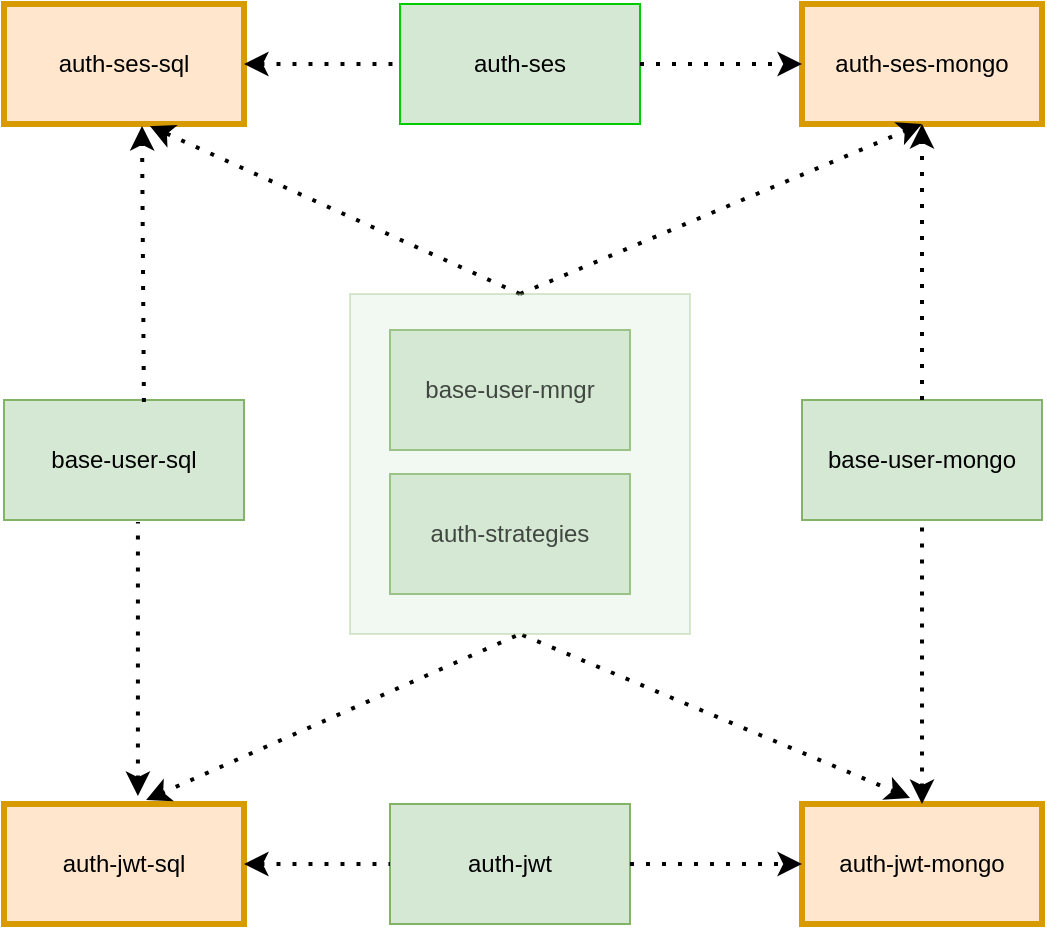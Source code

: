 <mxfile version="22.1.15" type="device">
  <diagram name="Page-1" id="tj1E88fPvqhDf3asfnH4">
    <mxGraphModel dx="1386" dy="616" grid="1" gridSize="10" guides="1" tooltips="1" connect="1" arrows="1" fold="1" page="1" pageScale="1" pageWidth="850" pageHeight="1100" math="0" shadow="0">
      <root>
        <mxCell id="0" />
        <mxCell id="1" parent="0" />
        <mxCell id="j1qALyH33biP6yh1hkK5-1" value="auth-ses-sql" style="rounded=0;whiteSpace=wrap;html=1;strokeWidth=3;fillColor=#ffe6cc;strokeColor=#d79b00;" vertex="1" parent="1">
          <mxGeometry x="44" y="80" width="120" height="60" as="geometry" />
        </mxCell>
        <mxCell id="j1qALyH33biP6yh1hkK5-2" value="auth-ses-mongo" style="rounded=0;whiteSpace=wrap;html=1;strokeWidth=3;fillColor=#ffe6cc;strokeColor=#d79b00;" vertex="1" parent="1">
          <mxGeometry x="443" y="80" width="120" height="60" as="geometry" />
        </mxCell>
        <mxCell id="j1qALyH33biP6yh1hkK5-3" value="auth-jwt-sql" style="rounded=0;whiteSpace=wrap;html=1;fillColor=#ffe6cc;strokeColor=#d79b00;strokeWidth=3;" vertex="1" parent="1">
          <mxGeometry x="44" y="480" width="120" height="60" as="geometry" />
        </mxCell>
        <mxCell id="j1qALyH33biP6yh1hkK5-4" value="auth-jwt-mongo" style="rounded=0;whiteSpace=wrap;html=1;strokeWidth=3;fillColor=#ffe6cc;strokeColor=#d79b00;" vertex="1" parent="1">
          <mxGeometry x="443" y="480" width="120" height="60" as="geometry" />
        </mxCell>
        <mxCell id="j1qALyH33biP6yh1hkK5-5" value="auth-strategies" style="rounded=0;whiteSpace=wrap;html=1;fillColor=#d5e8d4;strokeColor=#82b366;" vertex="1" parent="1">
          <mxGeometry x="237" y="315" width="120" height="60" as="geometry" />
        </mxCell>
        <mxCell id="j1qALyH33biP6yh1hkK5-8" value="base-user-sql" style="rounded=0;whiteSpace=wrap;html=1;fillColor=#d5e8d4;strokeColor=#82b366;" vertex="1" parent="1">
          <mxGeometry x="44" y="278" width="120" height="60" as="geometry" />
        </mxCell>
        <mxCell id="j1qALyH33biP6yh1hkK5-9" value="base-user-mongo" style="rounded=0;whiteSpace=wrap;html=1;fillColor=#d5e8d4;strokeColor=#82b366;" vertex="1" parent="1">
          <mxGeometry x="443" y="278" width="120" height="60" as="geometry" />
        </mxCell>
        <mxCell id="j1qALyH33biP6yh1hkK5-10" value="auth-ses" style="rounded=0;whiteSpace=wrap;html=1;fillColor=#d5e8d4;strokeColor=#00CC00;gradientDirection=north;" vertex="1" parent="1">
          <mxGeometry x="242" y="80" width="120" height="60" as="geometry" />
        </mxCell>
        <mxCell id="j1qALyH33biP6yh1hkK5-11" value="auth-jwt" style="rounded=0;whiteSpace=wrap;html=1;fillColor=#d5e8d4;strokeColor=#82b366;" vertex="1" parent="1">
          <mxGeometry x="237" y="480" width="120" height="60" as="geometry" />
        </mxCell>
        <mxCell id="j1qALyH33biP6yh1hkK5-12" value="base-user-mngr" style="rounded=0;whiteSpace=wrap;html=1;fillColor=#d5e8d4;strokeColor=#82b366;" vertex="1" parent="1">
          <mxGeometry x="237" y="243" width="120" height="60" as="geometry" />
        </mxCell>
        <mxCell id="j1qALyH33biP6yh1hkK5-13" value="" style="endArrow=none;dashed=1;html=1;dashPattern=1 3;strokeWidth=2;rounded=0;exitX=0.45;exitY=-0.05;exitDx=0;exitDy=0;exitPerimeter=0;elbow=vertical;endFill=0;startArrow=classic;startFill=1;entryX=0.5;entryY=1;entryDx=0;entryDy=0;" edge="1" parent="1" source="j1qALyH33biP6yh1hkK5-4" target="j1qALyH33biP6yh1hkK5-25">
          <mxGeometry width="50" height="50" relative="1" as="geometry">
            <mxPoint x="277" y="350" as="sourcePoint" />
            <mxPoint x="307" y="400" as="targetPoint" />
          </mxGeometry>
        </mxCell>
        <mxCell id="j1qALyH33biP6yh1hkK5-14" value="" style="endArrow=none;dashed=1;html=1;dashPattern=1 3;strokeWidth=2;rounded=0;exitX=0.592;exitY=-0.033;exitDx=0;exitDy=0;elbow=vertical;startArrow=classic;startFill=1;exitPerimeter=0;entryX=0.5;entryY=1;entryDx=0;entryDy=0;" edge="1" parent="1" source="j1qALyH33biP6yh1hkK5-3" target="j1qALyH33biP6yh1hkK5-25">
          <mxGeometry width="50" height="50" relative="1" as="geometry">
            <mxPoint x="587" y="487" as="sourcePoint" />
            <mxPoint x="344" y="400" as="targetPoint" />
          </mxGeometry>
        </mxCell>
        <mxCell id="j1qALyH33biP6yh1hkK5-15" value="" style="endArrow=classic;dashed=1;html=1;dashPattern=1 3;strokeWidth=2;rounded=0;entryX=0.5;entryY=1;entryDx=0;entryDy=0;endFill=1;exitX=0.5;exitY=0;exitDx=0;exitDy=0;" edge="1" parent="1" source="j1qALyH33biP6yh1hkK5-25" target="j1qALyH33biP6yh1hkK5-2">
          <mxGeometry width="50" height="50" relative="1" as="geometry">
            <mxPoint x="297" y="220" as="sourcePoint" />
            <mxPoint x="327" y="300" as="targetPoint" />
          </mxGeometry>
        </mxCell>
        <mxCell id="j1qALyH33biP6yh1hkK5-16" value="" style="endArrow=classic;dashed=1;html=1;dashPattern=1 3;strokeWidth=2;rounded=0;startArrow=none;startFill=0;endFill=1;entryX=0.608;entryY=1.017;entryDx=0;entryDy=0;entryPerimeter=0;exitX=0.5;exitY=0;exitDx=0;exitDy=0;" edge="1" parent="1" source="j1qALyH33biP6yh1hkK5-25" target="j1qALyH33biP6yh1hkK5-1">
          <mxGeometry width="50" height="50" relative="1" as="geometry">
            <mxPoint x="344" y="220" as="sourcePoint" />
            <mxPoint x="144" y="150" as="targetPoint" />
          </mxGeometry>
        </mxCell>
        <mxCell id="j1qALyH33biP6yh1hkK5-17" value="" style="endArrow=none;dashed=1;html=1;dashPattern=1 3;strokeWidth=2;rounded=0;entryX=0;entryY=0.5;entryDx=0;entryDy=0;exitX=1;exitY=0.5;exitDx=0;exitDy=0;startArrow=classic;startFill=1;" edge="1" parent="1" source="j1qALyH33biP6yh1hkK5-1" target="j1qALyH33biP6yh1hkK5-10">
          <mxGeometry width="50" height="50" relative="1" as="geometry">
            <mxPoint x="234" y="150" as="sourcePoint" />
            <mxPoint x="284" y="100" as="targetPoint" />
          </mxGeometry>
        </mxCell>
        <mxCell id="j1qALyH33biP6yh1hkK5-18" value="" style="endArrow=classic;dashed=1;html=1;dashPattern=1 3;strokeWidth=2;rounded=0;entryX=0;entryY=0.5;entryDx=0;entryDy=0;exitX=1;exitY=0.5;exitDx=0;exitDy=0;startArrow=none;startFill=0;endFill=1;" edge="1" parent="1" source="j1qALyH33biP6yh1hkK5-10" target="j1qALyH33biP6yh1hkK5-2">
          <mxGeometry width="50" height="50" relative="1" as="geometry">
            <mxPoint x="377" y="110" as="sourcePoint" />
            <mxPoint x="472" y="109.5" as="targetPoint" />
          </mxGeometry>
        </mxCell>
        <mxCell id="j1qALyH33biP6yh1hkK5-19" value="" style="endArrow=classic;dashed=1;html=1;dashPattern=1 3;strokeWidth=2;rounded=0;entryX=0;entryY=0.5;entryDx=0;entryDy=0;exitX=1;exitY=0.5;exitDx=0;exitDy=0;endFill=1;" edge="1" parent="1" source="j1qALyH33biP6yh1hkK5-11" target="j1qALyH33biP6yh1hkK5-4">
          <mxGeometry width="50" height="50" relative="1" as="geometry">
            <mxPoint x="387" y="535" as="sourcePoint" />
            <mxPoint x="437" y="485" as="targetPoint" />
          </mxGeometry>
        </mxCell>
        <mxCell id="j1qALyH33biP6yh1hkK5-20" value="" style="endArrow=none;dashed=1;html=1;dashPattern=1 3;strokeWidth=2;rounded=0;entryX=0;entryY=0.5;entryDx=0;entryDy=0;exitX=1;exitY=0.5;exitDx=0;exitDy=0;startArrow=classic;startFill=1;" edge="1" parent="1" source="j1qALyH33biP6yh1hkK5-3" target="j1qALyH33biP6yh1hkK5-11">
          <mxGeometry width="50" height="50" relative="1" as="geometry">
            <mxPoint x="174" y="120" as="sourcePoint" />
            <mxPoint x="299" y="120" as="targetPoint" />
            <Array as="points">
              <mxPoint x="224" y="510" />
            </Array>
          </mxGeometry>
        </mxCell>
        <mxCell id="j1qALyH33biP6yh1hkK5-21" value="" style="endArrow=classic;dashed=1;html=1;dashPattern=1 3;strokeWidth=2;rounded=0;exitX=0.583;exitY=0.017;exitDx=0;exitDy=0;entryX=0.575;entryY=1.017;entryDx=0;entryDy=0;endFill=1;exitPerimeter=0;entryPerimeter=0;" edge="1" parent="1" source="j1qALyH33biP6yh1hkK5-8" target="j1qALyH33biP6yh1hkK5-1">
          <mxGeometry width="50" height="50" relative="1" as="geometry">
            <mxPoint x="103.5" y="279" as="sourcePoint" />
            <mxPoint x="103.5" y="141" as="targetPoint" />
          </mxGeometry>
        </mxCell>
        <mxCell id="j1qALyH33biP6yh1hkK5-22" value="" style="endArrow=classic;dashed=1;html=1;dashPattern=1 3;strokeWidth=2;rounded=0;exitX=0.5;exitY=0;exitDx=0;exitDy=0;entryX=0.5;entryY=1;entryDx=0;entryDy=0;endFill=1;" edge="1" parent="1" source="j1qALyH33biP6yh1hkK5-9" target="j1qALyH33biP6yh1hkK5-2">
          <mxGeometry width="50" height="50" relative="1" as="geometry">
            <mxPoint x="502.5" y="278" as="sourcePoint" />
            <mxPoint x="502.5" y="140" as="targetPoint" />
          </mxGeometry>
        </mxCell>
        <mxCell id="j1qALyH33biP6yh1hkK5-23" value="" style="endArrow=none;dashed=1;html=1;dashPattern=1 3;strokeWidth=2;rounded=0;exitX=0.558;exitY=-0.067;exitDx=0;exitDy=0;entryX=0.558;entryY=1.017;entryDx=0;entryDy=0;entryPerimeter=0;endFill=0;startArrow=classic;startFill=1;exitPerimeter=0;" edge="1" parent="1" source="j1qALyH33biP6yh1hkK5-3" target="j1qALyH33biP6yh1hkK5-8">
          <mxGeometry width="50" height="50" relative="1" as="geometry">
            <mxPoint x="54" y="390" as="sourcePoint" />
            <mxPoint x="104" y="340" as="targetPoint" />
          </mxGeometry>
        </mxCell>
        <mxCell id="j1qALyH33biP6yh1hkK5-24" value="" style="endArrow=none;dashed=1;html=1;dashPattern=1 3;strokeWidth=2;rounded=0;exitX=0.5;exitY=0;exitDx=0;exitDy=0;entryX=0.5;entryY=1;entryDx=0;entryDy=0;endFill=0;startArrow=classic;startFill=1;" edge="1" parent="1" source="j1qALyH33biP6yh1hkK5-4" target="j1qALyH33biP6yh1hkK5-9">
          <mxGeometry width="50" height="50" relative="1" as="geometry">
            <mxPoint x="502.5" y="480" as="sourcePoint" />
            <mxPoint x="502.5" y="343" as="targetPoint" />
          </mxGeometry>
        </mxCell>
        <mxCell id="j1qALyH33biP6yh1hkK5-25" value="" style="rounded=0;whiteSpace=wrap;html=1;opacity=30;fillColor=#d5e8d4;strokeColor=#82b366;" vertex="1" parent="1">
          <mxGeometry x="217" y="225" width="170" height="170" as="geometry" />
        </mxCell>
      </root>
    </mxGraphModel>
  </diagram>
</mxfile>
